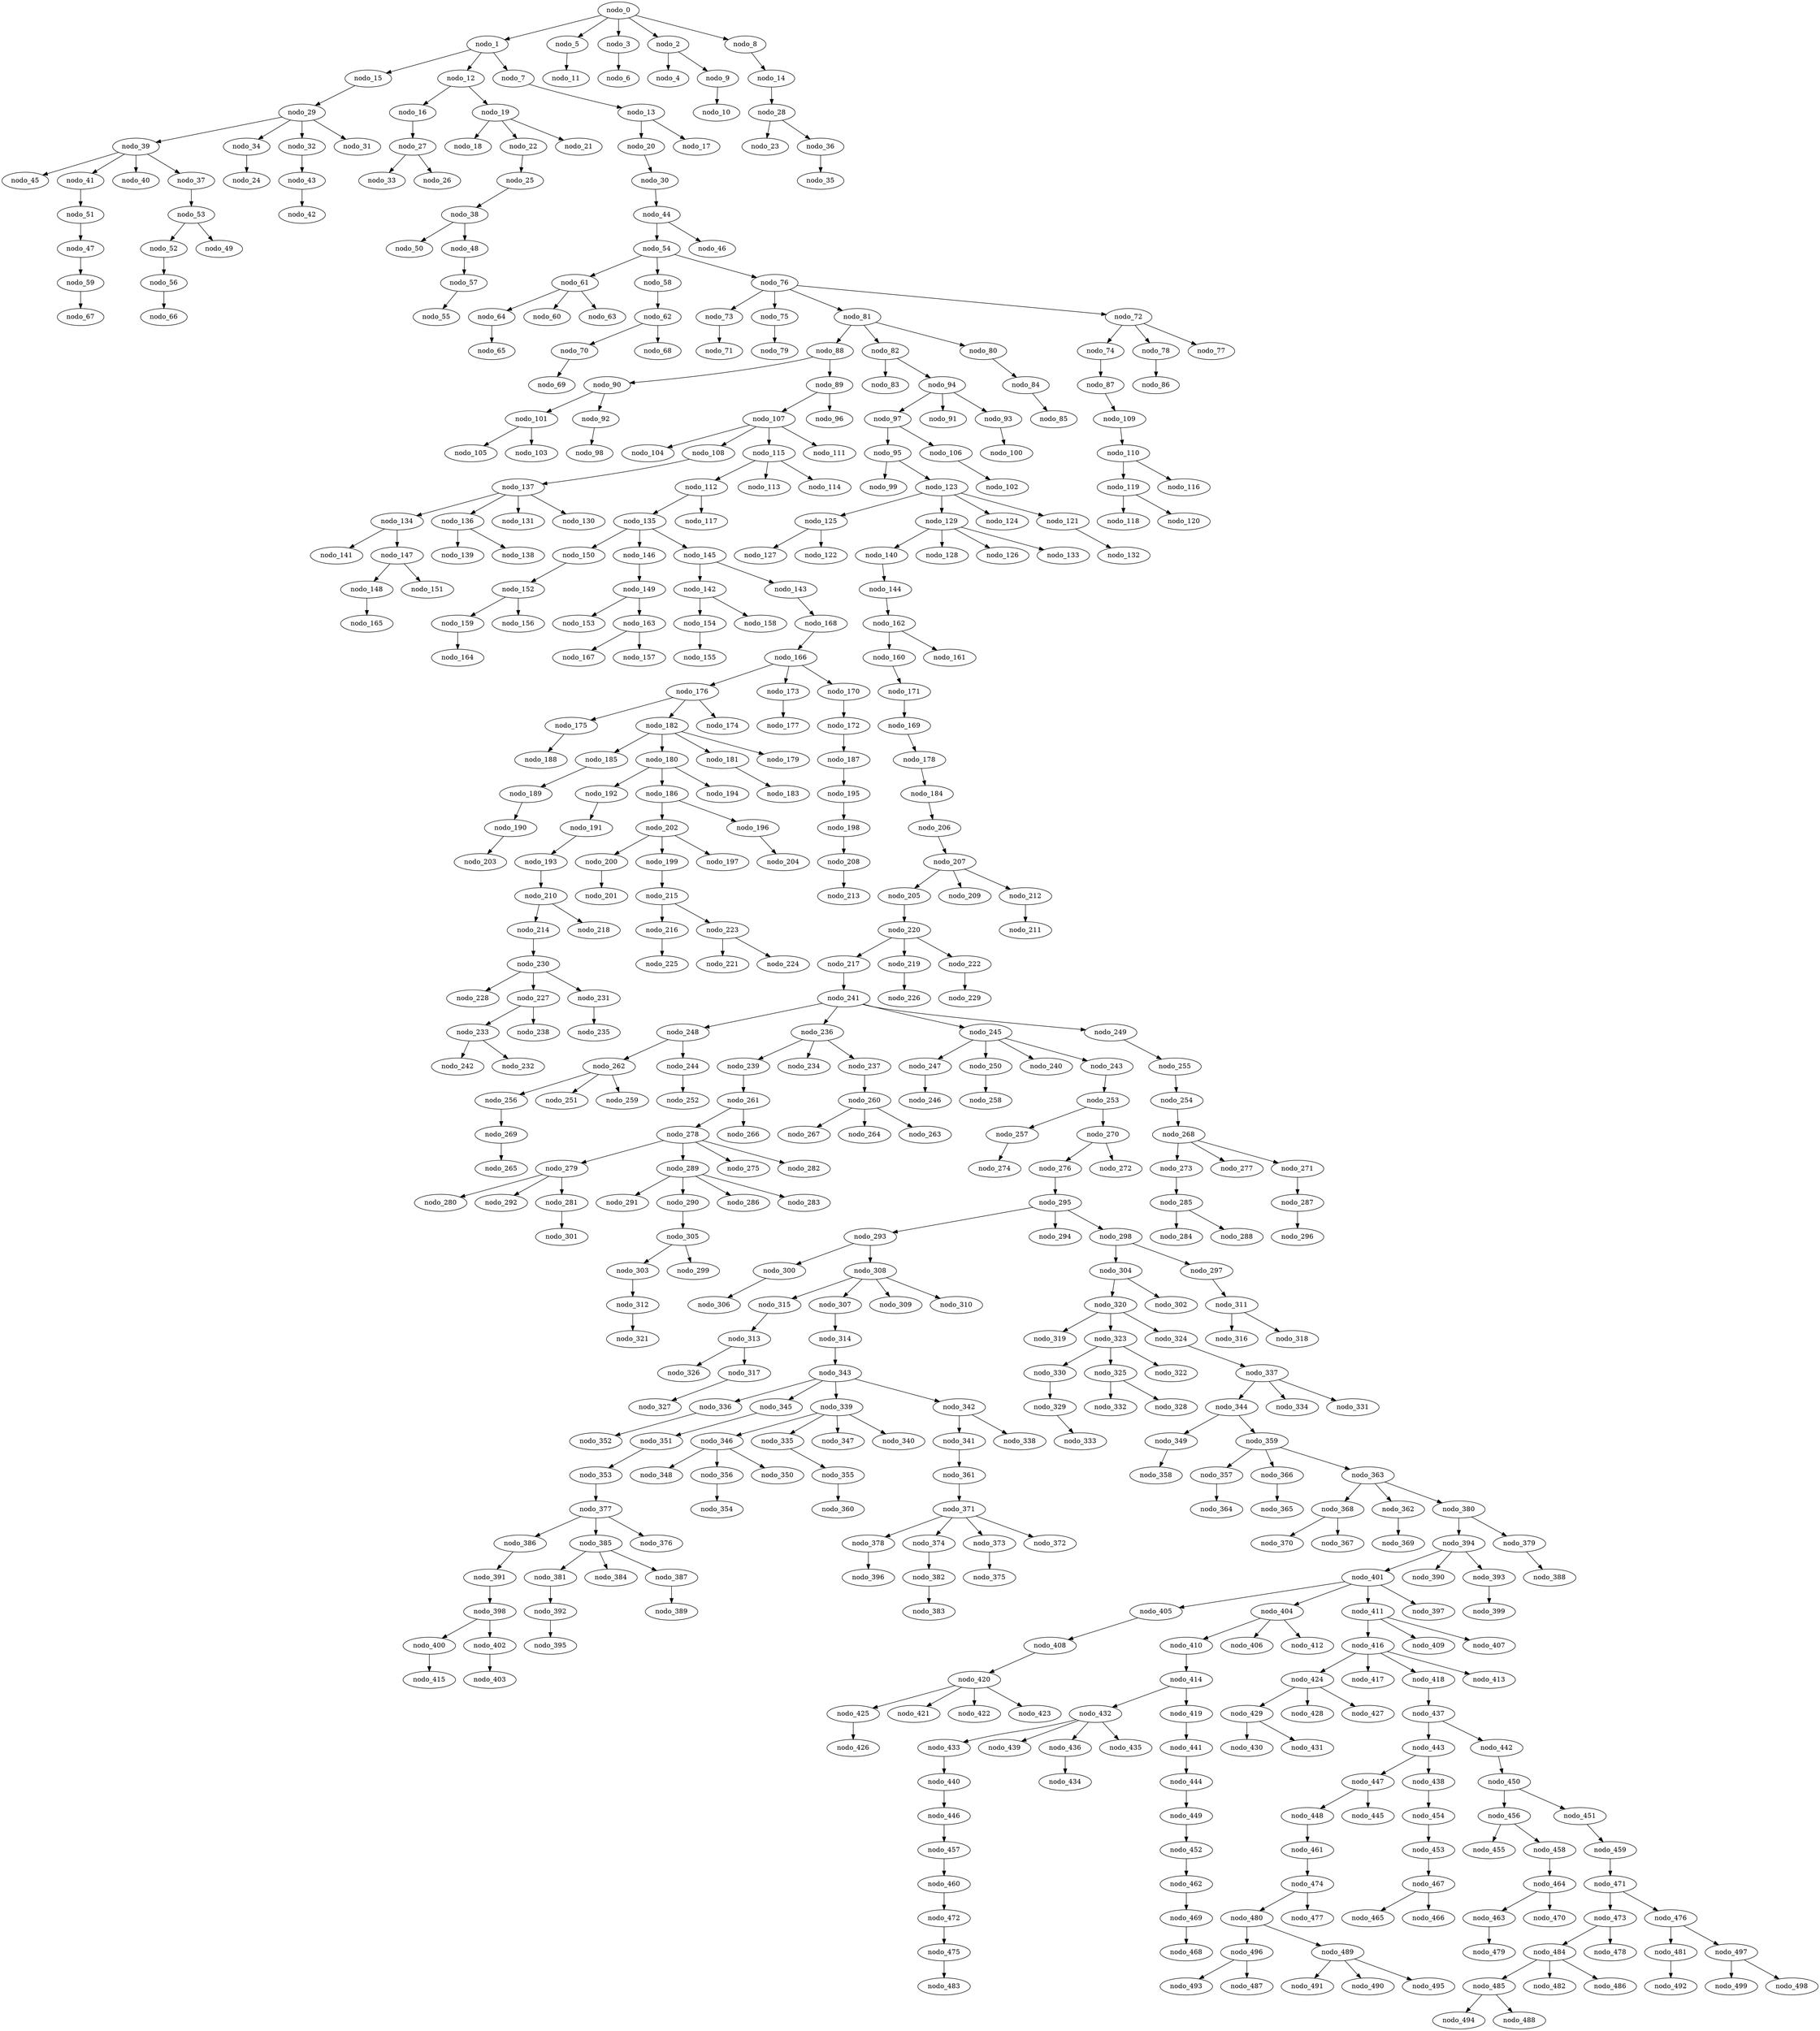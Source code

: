 digraph gen_BarabasiAlbert_500_bfs {
  nodo_28 -> nodo_23;
  nodo_73 -> nodo_71;
  nodo_408 -> nodo_420;
  nodo_51 -> nodo_47;
  nodo_256 -> nodo_269;
  nodo_368 -> nodo_370;
  nodo_144 -> nodo_162;
  nodo_152 -> nodo_159;
  nodo_481 -> nodo_492;
  nodo_320 -> nodo_319;
  nodo_84 -> nodo_85;
  nodo_344 -> nodo_349;
  nodo_119 -> nodo_118;
  nodo_152 -> nodo_156;
  nodo_39 -> nodo_45;
  nodo_248 -> nodo_262;
  nodo_192 -> nodo_191;
  nodo_200 -> nodo_201;
  nodo_416 -> nodo_424;
  nodo_473 -> nodo_484;
  nodo_39 -> nodo_41;
  nodo_39 -> nodo_40;
  nodo_95 -> nodo_99;
  nodo_207 -> nodo_205;
  nodo_207 -> nodo_209;
  nodo_304 -> nodo_320;
  nodo_320 -> nodo_323;
  nodo_28 -> nodo_36;
  nodo_320 -> nodo_324;
  nodo_448 -> nodo_461;
  nodo_62 -> nodo_70;
  nodo_424 -> nodo_429;
  nodo_336 -> nodo_352;
  nodo_424 -> nodo_428;
  nodo_424 -> nodo_427;
  nodo_160 -> nodo_171;
  nodo_456 -> nodo_455;
  nodo_62 -> nodo_68;
  nodo_216 -> nodo_225;
  nodo_456 -> nodo_458;
  nodo_39 -> nodo_37;
  nodo_112 -> nodo_135;
  nodo_433 -> nodo_440;
  nodo_27 -> nodo_33;
  nodo_215 -> nodo_216;
  nodo_496 -> nodo_493;
  nodo_392 -> nodo_395;
  nodo_16 -> nodo_27;
  nodo_432 -> nodo_439;
  nodo_38 -> nodo_50;
  nodo_432 -> nodo_436;
  nodo_168 -> nodo_166;
  nodo_248 -> nodo_244;
  nodo_361 -> nodo_371;
  nodo_432 -> nodo_435;
  nodo_207 -> nodo_212;
  nodo_279 -> nodo_280;
  nodo_432 -> nodo_433;
  nodo_304 -> nodo_302;
  nodo_457 -> nodo_460;
  nodo_398 -> nodo_400;
  nodo_496 -> nodo_487;
  nodo_344 -> nodo_359;
  nodo_472 -> nodo_475;
  nodo_398 -> nodo_402;
  nodo_353 -> nodo_377;
  nodo_377 -> nodo_386;
  nodo_368 -> nodo_367;
  nodo_377 -> nodo_385;
  nodo_359 -> nodo_357;
  nodo_38 -> nodo_48;
  nodo_313 -> nodo_326;
  nodo_441 -> nodo_444;
  nodo_233 -> nodo_242;
  nodo_52 -> nodo_56;
  nodo_217 -> nodo_241;
  nodo_74 -> nodo_87;
  nodo_279 -> nodo_292;
  nodo_480 -> nodo_489;
  nodo_175 -> nodo_188;
  nodo_449 -> nodo_452;
  nodo_295 -> nodo_293;
  nodo_239 -> nodo_261;
  nodo_377 -> nodo_376;
  nodo_15 -> nodo_29;
  nodo_295 -> nodo_294;
  nodo_135 -> nodo_150;
  nodo_185 -> nodo_189;
  nodo_241 -> nodo_236;
  nodo_385 -> nodo_381;
  nodo_255 -> nodo_254;
  nodo_198 -> nodo_208;
  nodo_233 -> nodo_232;
  nodo_480 -> nodo_496;
  nodo_279 -> nodo_281;
  nodo_385 -> nodo_384;
  nodo_401 -> nodo_405;
  nodo_27 -> nodo_26;
  nodo_401 -> nodo_404;
  nodo_385 -> nodo_387;
  nodo_135 -> nodo_146;
  nodo_135 -> nodo_145;
  nodo_37 -> nodo_53;
  nodo_400 -> nodo_415;
  nodo_241 -> nodo_245;
  nodo_273 -> nodo_285;
  nodo_295 -> nodo_298;
  nodo_241 -> nodo_248;
  nodo_241 -> nodo_249;
  nodo_311 -> nodo_316;
  nodo_293 -> nodo_300;
  nodo_206 -> nodo_207;
  nodo_311 -> nodo_318;
  nodo_293 -> nodo_308;
  nodo_257 -> nodo_274;
  nodo_401 -> nodo_411;
  nodo_75 -> nodo_79;
  nodo_53 -> nodo_49;
  nodo_145 -> nodo_142;
  nodo_145 -> nodo_143;
  nodo_48 -> nodo_57;
  nodo_351 -> nodo_353;
  nodo_362 -> nodo_369;
  nodo_378 -> nodo_396;
  nodo_53 -> nodo_52;
  nodo_90 -> nodo_101;
  nodo_391 -> nodo_398;
  nodo_97 -> nodo_95;
  nodo_312 -> nodo_321;
  nodo_489 -> nodo_491;
  nodo_191 -> nodo_193;
  nodo_223 -> nodo_221;
  nodo_489 -> nodo_490;
  nodo_489 -> nodo_495;
  nodo_1 -> nodo_15;
  nodo_289 -> nodo_291;
  nodo_289 -> nodo_290;
  nodo_223 -> nodo_224;
  nodo_112 -> nodo_117;
  nodo_64 -> nodo_65;
  nodo_289 -> nodo_286;
  nodo_305 -> nodo_303;
  nodo_416 -> nodo_417;
  nodo_416 -> nodo_418;
  nodo_262 -> nodo_251;
  nodo_345 -> nodo_351;
  nodo_416 -> nodo_413;
  nodo_278 -> nodo_275;
  nodo_289 -> nodo_283;
  nodo_440 -> nodo_446;
  nodo_1 -> nodo_12;
  nodo_278 -> nodo_279;
  nodo_473 -> nodo_478;
  nodo_210 -> nodo_214;
  nodo_230 -> nodo_228;
  nodo_230 -> nodo_227;
  nodo_262 -> nodo_256;
  nodo_262 -> nodo_259;
  nodo_210 -> nodo_218;
  nodo_278 -> nodo_282;
  nodo_346 -> nodo_348;
  nodo_278 -> nodo_289;
  nodo_110 -> nodo_119;
  nodo_418 -> nodo_437;
  nodo_182 -> nodo_185;
  nodo_110 -> nodo_116;
  nodo_182 -> nodo_180;
  nodo_182 -> nodo_181;
  nodo_298 -> nodo_297;
  nodo_134 -> nodo_141;
  nodo_97 -> nodo_106;
  nodo_134 -> nodo_147;
  nodo_20 -> nodo_30;
  nodo_81 -> nodo_88;
  nodo_81 -> nodo_82;
  nodo_178 -> nodo_184;
  nodo_230 -> nodo_231;
  nodo_402 -> nodo_403;
  nodo_475 -> nodo_483;
  nodo_162 -> nodo_161;
  nodo_59 -> nodo_67;
  nodo_162 -> nodo_160;
  nodo_92 -> nodo_98;
  nodo_374 -> nodo_382;
  nodo_169 -> nodo_178;
  nodo_474 -> nodo_477;
  nodo_30 -> nodo_44;
  nodo_249 -> nodo_255;
  nodo_82 -> nodo_83;
  nodo_19 -> nodo_18;
  nodo_305 -> nodo_299;
  nodo_146 -> nodo_149;
  nodo_474 -> nodo_480;
  nodo_149 -> nodo_153;
  nodo_410 -> nodo_414;
  nodo_454 -> nodo_453;
  nodo_89 -> nodo_107;
  nodo_355 -> nodo_360;
  nodo_446 -> nodo_457;
  nodo_41 -> nodo_51;
  nodo_202 -> nodo_200;
  nodo_346 -> nodo_356;
  nodo_149 -> nodo_163;
  nodo_19 -> nodo_22;
  nodo_346 -> nodo_350;
  nodo_19 -> nodo_21;
  nodo_330 -> nodo_329;
  nodo_196 -> nodo_204;
  nodo_94 -> nodo_91;
  nodo_29 -> nodo_34;
  nodo_94 -> nodo_93;
  nodo_447 -> nodo_448;
  nodo_460 -> nodo_472;
  nodo_29 -> nodo_39;
  nodo_253 -> nodo_257;
  nodo_303 -> nodo_312;
  nodo_29 -> nodo_32;
  nodo_29 -> nodo_31;
  nodo_325 -> nodo_332;
  nodo_469 -> nodo_468;
  nodo_425 -> nodo_426;
  nodo_447 -> nodo_445;
  nodo_82 -> nodo_94;
  nodo_61 -> nodo_60;
  nodo_231 -> nodo_235;
  nodo_476 -> nodo_481;
  nodo_382 -> nodo_383;
  nodo_269 -> nodo_265;
  nodo_247 -> nodo_246;
  nodo_260 -> nodo_267;
  nodo_176 -> nodo_174;
  nodo_61 -> nodo_63;
  nodo_125 -> nodo_127;
  nodo_61 -> nodo_64;
  nodo_276 -> nodo_295;
  nodo_72 -> nodo_78;
  nodo_72 -> nodo_77;
  nodo_125 -> nodo_122;
  nodo_497 -> nodo_499;
  nodo_497 -> nodo_498;
  nodo_72 -> nodo_74;
  nodo_476 -> nodo_497;
  nodo_148 -> nodo_165;
  nodo_154 -> nodo_155;
  nodo_176 -> nodo_182;
  nodo_176 -> nodo_175;
  nodo_260 -> nodo_264;
  nodo_260 -> nodo_263;
  nodo_182 -> nodo_179;
  nodo_119 -> nodo_120;
  nodo_219 -> nodo_226;
  nodo_325 -> nodo_328;
  nodo_254 -> nodo_268;
  nodo_94 -> nodo_97;
  nodo_419 -> nodo_441;
  nodo_107 -> nodo_104;
  nodo_140 -> nodo_144;
  nodo_404 -> nodo_406;
  nodo_34 -> nodo_24;
  nodo_461 -> nodo_474;
  nodo_290 -> nodo_305;
  nodo_220 -> nodo_219;
  nodo_220 -> nodo_217;
  nodo_356 -> nodo_354;
  nodo_268 -> nodo_277;
  nodo_56 -> nodo_66;
  nodo_268 -> nodo_273;
  nodo_436 -> nodo_434;
  nodo_107 -> nodo_108;
  nodo_268 -> nodo_271;
  nodo_172 -> nodo_187;
  nodo_444 -> nodo_449;
  nodo_341 -> nodo_361;
  nodo_453 -> nodo_467;
  nodo_147 -> nodo_148;
  nodo_89 -> nodo_96;
  nodo_485 -> nodo_494;
  nodo_115 -> nodo_113;
  nodo_115 -> nodo_112;
  nodo_394 -> nodo_401;
  nodo_115 -> nodo_114;
  nodo_108 -> nodo_137;
  nodo_220 -> nodo_222;
  nodo_261 -> nodo_278;
  nodo_300 -> nodo_306;
  nodo_78 -> nodo_86;
  nodo_147 -> nodo_151;
  nodo_44 -> nodo_54;
  nodo_485 -> nodo_488;
  nodo_44 -> nodo_46;
  nodo_57 -> nodo_55;
  nodo_261 -> nodo_266;
  nodo_339 -> nodo_335;
  nodo_107 -> nodo_115;
  nodo_107 -> nodo_111;
  nodo_181 -> nodo_183;
  nodo_381 -> nodo_392;
  nodo_437 -> nodo_443;
  nodo_5 -> nodo_11;
  nodo_298 -> nodo_304;
  nodo_324 -> nodo_337;
  nodo_437 -> nodo_442;
  nodo_87 -> nodo_109;
  nodo_404 -> nodo_410;
  nodo_22 -> nodo_25;
  nodo_90 -> nodo_92;
  nodo_404 -> nodo_412;
  nodo_244 -> nodo_252;
  nodo_253 -> nodo_270;
  nodo_315 -> nodo_313;
  nodo_323 -> nodo_325;
  nodo_323 -> nodo_322;
  nodo_285 -> nodo_284;
  nodo_281 -> nodo_301;
  nodo_357 -> nodo_364;
  nodo_380 -> nodo_394;
  nodo_245 -> nodo_250;
  nodo_379 -> nodo_388;
  nodo_80 -> nodo_84;
  nodo_163 -> nodo_167;
  nodo_205 -> nodo_220;
  nodo_186 -> nodo_202;
  nodo_452 -> nodo_462;
  nodo_339 -> nodo_347;
  nodo_349 -> nodo_358;
  nodo_195 -> nodo_198;
  nodo_163 -> nodo_157;
  nodo_227 -> nodo_238;
  nodo_106 -> nodo_102;
  nodo_467 -> nodo_465;
  nodo_227 -> nodo_233;
  nodo_467 -> nodo_466;
  nodo_32 -> nodo_43;
  nodo_173 -> nodo_177;
  nodo_339 -> nodo_346;
  nodo_317 -> nodo_327;
  nodo_380 -> nodo_379;
  nodo_339 -> nodo_340;
  nodo_285 -> nodo_288;
  nodo_484 -> nodo_482;
  nodo_180 -> nodo_192;
  nodo_180 -> nodo_194;
  nodo_297 -> nodo_311;
  nodo_43 -> nodo_42;
  nodo_193 -> nodo_210;
  nodo_411 -> nodo_416;
  nodo_81 -> nodo_80;
  nodo_373 -> nodo_375;
  nodo_95 -> nodo_123;
  nodo_189 -> nodo_190;
  nodo_58 -> nodo_62;
  nodo_245 -> nodo_247;
  nodo_212 -> nodo_211;
  nodo_180 -> nodo_186;
  nodo_245 -> nodo_240;
  nodo_411 -> nodo_409;
  nodo_245 -> nodo_243;
  nodo_323 -> nodo_330;
  nodo_411 -> nodo_407;
  nodo_101 -> nodo_105;
  nodo_123 -> nodo_129;
  nodo_405 -> nodo_408;
  nodo_70 -> nodo_69;
  nodo_123 -> nodo_124;
  nodo_123 -> nodo_125;
  nodo_451 -> nodo_459;
  nodo_123 -> nodo_121;
  nodo_462 -> nodo_469;
  nodo_484 -> nodo_485;
  nodo_101 -> nodo_103;
  nodo_484 -> nodo_486;
  nodo_109 -> nodo_110;
  nodo_129 -> nodo_128;
  nodo_150 -> nodo_152;
  nodo_199 -> nodo_215;
  nodo_342 -> nodo_338;
  nodo_401 -> nodo_397;
  nodo_366 -> nodo_365;
  nodo_47 -> nodo_59;
  nodo_166 -> nodo_176;
  nodo_76 -> nodo_72;
  nodo_222 -> nodo_229;
  nodo_129 -> nodo_126;
  nodo_76 -> nodo_73;
  nodo_414 -> nodo_419;
  nodo_76 -> nodo_75;
  nodo_471 -> nodo_476;
  nodo_137 -> nodo_136;
  nodo_438 -> nodo_454;
  nodo_363 -> nodo_380;
  nodo_471 -> nodo_473;
  nodo_137 -> nodo_134;
  nodo_342 -> nodo_341;
  nodo_14 -> nodo_28;
  nodo_3 -> nodo_6;
  nodo_463 -> nodo_479;
  nodo_137 -> nodo_131;
  nodo_137 -> nodo_130;
  nodo_386 -> nodo_391;
  nodo_7 -> nodo_13;
  nodo_214 -> nodo_230;
  nodo_25 -> nodo_38;
  nodo_54 -> nodo_58;
  nodo_314 -> nodo_343;
  nodo_443 -> nodo_447;
  nodo_335 -> nodo_355;
  nodo_129 -> nodo_140;
  nodo_36 -> nodo_35;
  nodo_54 -> nodo_61;
  nodo_363 -> nodo_368;
  nodo_250 -> nodo_258;
  nodo_363 -> nodo_362;
  nodo_450 -> nodo_456;
  nodo_166 -> nodo_173;
  nodo_450 -> nodo_451;
  nodo_2 -> nodo_4;
  nodo_166 -> nodo_170;
  nodo_170 -> nodo_172;
  nodo_2 -> nodo_9;
  nodo_93 -> nodo_100;
  nodo_394 -> nodo_390;
  nodo_394 -> nodo_393;
  nodo_443 -> nodo_438;
  nodo_76 -> nodo_81;
  nodo_129 -> nodo_133;
  nodo_142 -> nodo_154;
  nodo_186 -> nodo_196;
  nodo_270 -> nodo_272;
  nodo_337 -> nodo_334;
  nodo_54 -> nodo_76;
  nodo_142 -> nodo_158;
  nodo_337 -> nodo_331;
  nodo_270 -> nodo_276;
  nodo_121 -> nodo_132;
  nodo_88 -> nodo_90;
  nodo_387 -> nodo_389;
  nodo_171 -> nodo_169;
  nodo_8 -> nodo_14;
  nodo_88 -> nodo_89;
  nodo_359 -> nodo_363;
  nodo_359 -> nodo_366;
  nodo_343 -> nodo_339;
  nodo_313 -> nodo_317;
  nodo_337 -> nodo_344;
  nodo_343 -> nodo_336;
  nodo_215 -> nodo_223;
  nodo_143 -> nodo_168;
  nodo_459 -> nodo_471;
  nodo_13 -> nodo_17;
  nodo_307 -> nodo_314;
  nodo_429 -> nodo_430;
  nodo_1 -> nodo_7;
  nodo_429 -> nodo_431;
  nodo_442 -> nodo_450;
  nodo_13 -> nodo_20;
  nodo_343 -> nodo_342;
  nodo_308 -> nodo_307;
  nodo_329 -> nodo_333;
  nodo_464 -> nodo_470;
  nodo_343 -> nodo_345;
  nodo_308 -> nodo_309;
  nodo_420 -> nodo_421;
  nodo_414 -> nodo_432;
  nodo_420 -> nodo_422;
  nodo_202 -> nodo_197;
  nodo_371 -> nodo_374;
  nodo_12 -> nodo_16;
  nodo_308 -> nodo_310;
  nodo_202 -> nodo_199;
  nodo_236 -> nodo_234;
  nodo_371 -> nodo_372;
  nodo_371 -> nodo_373;
  nodo_12 -> nodo_19;
  nodo_420 -> nodo_425;
  nodo_236 -> nodo_239;
  nodo_271 -> nodo_287;
  nodo_420 -> nodo_423;
  nodo_184 -> nodo_206;
  nodo_236 -> nodo_237;
  nodo_136 -> nodo_139;
  nodo_159 -> nodo_164;
  nodo_308 -> nodo_315;
  nodo_136 -> nodo_138;
  nodo_464 -> nodo_463;
  nodo_190 -> nodo_203;
  nodo_0 -> nodo_1;
  nodo_0 -> nodo_2;
  nodo_0 -> nodo_3;
  nodo_0 -> nodo_5;
  nodo_0 -> nodo_8;
  nodo_243 -> nodo_253;
  nodo_187 -> nodo_195;
  nodo_208 -> nodo_213;
  nodo_237 -> nodo_260;
  nodo_371 -> nodo_378;
  nodo_287 -> nodo_296;
  nodo_393 -> nodo_399;
  nodo_9 -> nodo_10;
  nodo_458 -> nodo_464;
}